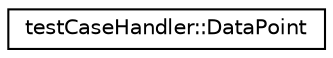 digraph "Graphical Class Hierarchy"
{
 // INTERACTIVE_SVG=YES
 // LATEX_PDF_SIZE
  edge [fontname="Helvetica",fontsize="10",labelfontname="Helvetica",labelfontsize="10"];
  node [fontname="Helvetica",fontsize="10",shape=record];
  rankdir="LR";
  Node0 [label="testCaseHandler::DataPoint",height=0.2,width=0.4,color="black", fillcolor="white", style="filled",URL="$d2/dec/classtestCaseHandler_1_1DataPoint.html",tooltip=" "];
}
